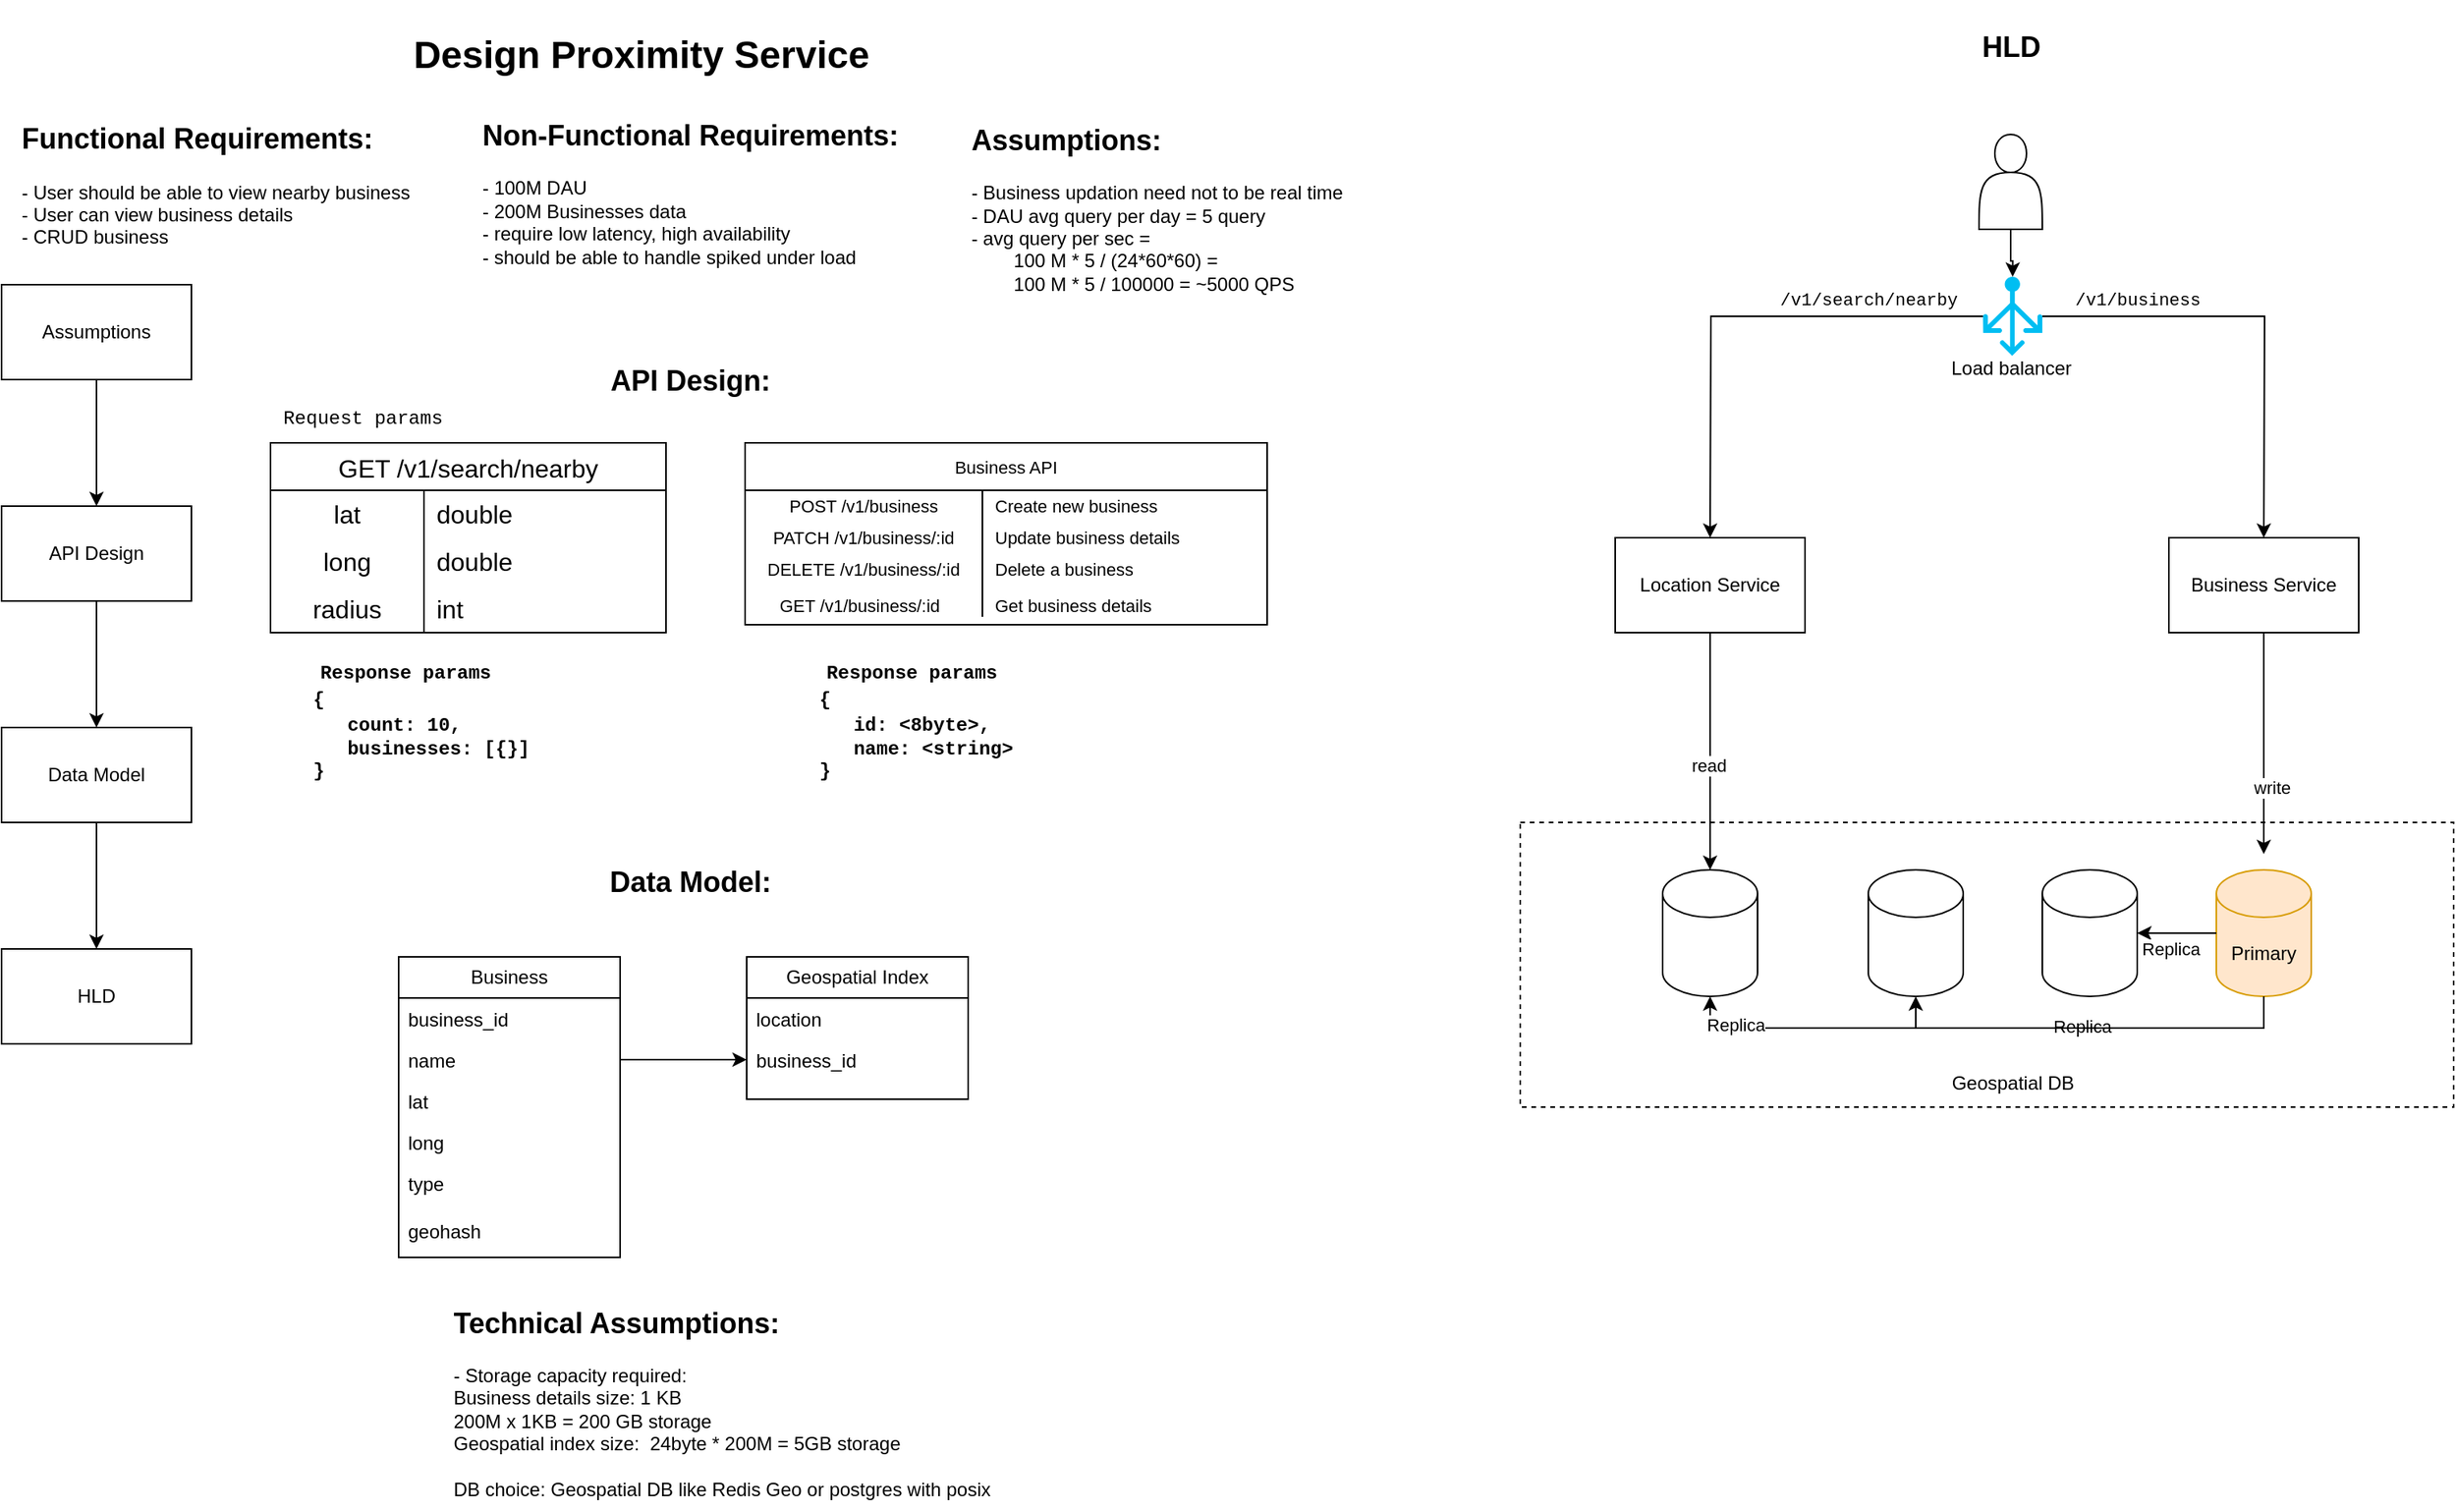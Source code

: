 <mxfile version="23.1.5" type="github">
  <diagram name="Page-1" id="MbEVAt4NnHHUbrUbkBMt">
    <mxGraphModel dx="1122" dy="616" grid="1" gridSize="10" guides="1" tooltips="1" connect="1" arrows="1" fold="1" page="1" pageScale="1" pageWidth="827" pageHeight="1169" math="0" shadow="0">
      <root>
        <mxCell id="0" />
        <mxCell id="1" parent="0" />
        <mxCell id="XMpGwNp4SiRAKkERTzAP-129" value="" style="rounded=0;whiteSpace=wrap;html=1;dashed=1;fillColor=none;" vertex="1" parent="1">
          <mxGeometry x="970" y="540" width="590" height="180" as="geometry" />
        </mxCell>
        <mxCell id="XMpGwNp4SiRAKkERTzAP-1" value="&lt;h1&gt;Design Proximity Service&lt;/h1&gt;" style="text;html=1;align=center;verticalAlign=middle;resizable=0;points=[];autosize=1;strokeColor=none;fillColor=none;" vertex="1" parent="1">
          <mxGeometry x="259" y="20" width="310" height="70" as="geometry" />
        </mxCell>
        <mxCell id="XMpGwNp4SiRAKkERTzAP-2" value="&lt;h2 style=&quot;text-align: left;&quot;&gt;&lt;span style=&quot;background-color: initial;&quot;&gt;Functional Requirements:&lt;/span&gt;&lt;/h2&gt;&lt;div style=&quot;text-align: left;&quot;&gt;&lt;span style=&quot;background-color: initial;&quot;&gt;- User should be able to view nearby business&lt;/span&gt;&lt;/div&gt;&lt;div style=&quot;text-align: left;&quot;&gt;&lt;span style=&quot;background-color: initial;&quot;&gt;- User can view business details&lt;/span&gt;&lt;/div&gt;&lt;div style=&quot;text-align: left;&quot;&gt;&lt;span style=&quot;background-color: initial;&quot;&gt;- CRUD business&lt;/span&gt;&lt;/div&gt;" style="text;html=1;align=center;verticalAlign=middle;resizable=0;points=[];autosize=1;strokeColor=none;fillColor=none;" vertex="1" parent="1">
          <mxGeometry x="10" y="75" width="270" height="110" as="geometry" />
        </mxCell>
        <mxCell id="XMpGwNp4SiRAKkERTzAP-3" value="&lt;h2 style=&quot;text-align: left;&quot;&gt;&lt;span style=&quot;background-color: initial;&quot;&gt;Non-Functional Requirements:&lt;/span&gt;&lt;/h2&gt;&lt;div style=&quot;text-align: left;&quot;&gt;&lt;span style=&quot;background-color: initial;&quot;&gt;- 100M DAU&lt;/span&gt;&lt;/div&gt;&lt;div style=&quot;text-align: left;&quot;&gt;&lt;span style=&quot;background-color: initial;&quot;&gt;- 200M Businesses data&lt;/span&gt;&lt;/div&gt;&lt;div style=&quot;text-align: left;&quot;&gt;&lt;span style=&quot;background-color: initial;&quot;&gt;- require low latency, high availability&lt;/span&gt;&lt;/div&gt;&lt;div style=&quot;text-align: left;&quot;&gt;&lt;span style=&quot;background-color: initial;&quot;&gt;- should be able to handle spiked under load&lt;/span&gt;&lt;/div&gt;" style="text;html=1;align=center;verticalAlign=middle;resizable=0;points=[];autosize=1;strokeColor=none;fillColor=none;" vertex="1" parent="1">
          <mxGeometry x="300" y="75" width="290" height="120" as="geometry" />
        </mxCell>
        <mxCell id="XMpGwNp4SiRAKkERTzAP-4" value="&lt;h2 style=&quot;text-align: left;&quot;&gt;&lt;span style=&quot;background-color: initial;&quot;&gt;Assumptions:&lt;/span&gt;&lt;/h2&gt;&lt;div style=&quot;text-align: left;&quot;&gt;&lt;span style=&quot;background-color: initial;&quot;&gt;- Business updation need not to be real time&lt;/span&gt;&lt;/div&gt;&lt;div style=&quot;text-align: left;&quot;&gt;&lt;span style=&quot;background-color: initial;&quot;&gt;- DAU avg query per day = 5 query&lt;/span&gt;&lt;/div&gt;&lt;div style=&quot;text-align: left;&quot;&gt;&lt;span style=&quot;background-color: initial;&quot;&gt;- avg query per sec =&amp;nbsp;&lt;/span&gt;&lt;/div&gt;&lt;div style=&quot;text-align: left;&quot;&gt;&lt;span style=&quot;background-color: initial;&quot;&gt;&lt;span style=&quot;white-space: pre;&quot;&gt;&#x9;&lt;/span&gt;100 M * 5 / (24*60*60) =&lt;br&gt;&lt;span style=&quot;white-space: pre;&quot;&gt;&#x9;&lt;/span&gt;100 M * 5 / 100000 = ~5000 QPS&lt;br&gt;&lt;/span&gt;&lt;/div&gt;" style="text;html=1;align=center;verticalAlign=middle;resizable=0;points=[];autosize=1;strokeColor=none;fillColor=none;" vertex="1" parent="1">
          <mxGeometry x="610" y="75" width="260" height="140" as="geometry" />
        </mxCell>
        <mxCell id="XMpGwNp4SiRAKkERTzAP-6" value="&lt;h2 style=&quot;text-align: left;&quot;&gt;Data Model:&lt;/h2&gt;&lt;div&gt;&lt;br&gt;&lt;/div&gt;" style="text;html=1;align=center;verticalAlign=middle;resizable=0;points=[];autosize=1;strokeColor=none;fillColor=none;" vertex="1" parent="1">
          <mxGeometry x="380" y="545" width="130" height="80" as="geometry" />
        </mxCell>
        <mxCell id="XMpGwNp4SiRAKkERTzAP-36" style="edgeStyle=orthogonalEdgeStyle;rounded=0;orthogonalLoop=1;jettySize=auto;html=1;" edge="1" parent="1" source="XMpGwNp4SiRAKkERTzAP-25">
          <mxGeometry relative="1" as="geometry">
            <mxPoint x="481" y="690" as="targetPoint" />
          </mxGeometry>
        </mxCell>
        <mxCell id="XMpGwNp4SiRAKkERTzAP-35" value="" style="group" vertex="1" connectable="0" parent="1">
          <mxGeometry x="481" y="625" width="140" height="110" as="geometry" />
        </mxCell>
        <mxCell id="XMpGwNp4SiRAKkERTzAP-29" value="Geospatial Index" style="swimlane;fontStyle=0;childLayout=stackLayout;horizontal=1;startSize=26;fillColor=none;horizontalStack=0;resizeParent=1;resizeParentMax=0;resizeLast=0;collapsible=1;marginBottom=0;whiteSpace=wrap;html=1;container=1;movable=1;resizable=1;rotatable=1;deletable=1;editable=1;locked=0;connectable=1;" vertex="1" parent="XMpGwNp4SiRAKkERTzAP-35">
          <mxGeometry width="140" height="90" as="geometry" />
        </mxCell>
        <mxCell id="XMpGwNp4SiRAKkERTzAP-32" value="business_id" style="text;strokeColor=none;fillColor=none;align=left;verticalAlign=top;spacingLeft=4;spacingRight=4;overflow=hidden;rotatable=0;points=[[0,0.5],[1,0.5]];portConstraint=eastwest;whiteSpace=wrap;html=1;" vertex="1" parent="XMpGwNp4SiRAKkERTzAP-35">
          <mxGeometry y="52" width="140" height="26" as="geometry" />
        </mxCell>
        <mxCell id="XMpGwNp4SiRAKkERTzAP-31" value="location" style="text;strokeColor=none;fillColor=none;align=left;verticalAlign=top;spacingLeft=4;spacingRight=4;overflow=hidden;rotatable=0;points=[[0,0.5],[1,0.5]];portConstraint=eastwest;whiteSpace=wrap;html=1;" vertex="1" parent="XMpGwNp4SiRAKkERTzAP-35">
          <mxGeometry y="26" width="140" height="26" as="geometry" />
        </mxCell>
        <mxCell id="XMpGwNp4SiRAKkERTzAP-37" value="" style="group;movable=1;resizable=1;rotatable=1;deletable=1;editable=1;locked=0;connectable=1;" vertex="1" connectable="0" parent="1">
          <mxGeometry x="261" y="625" width="140" height="190" as="geometry" />
        </mxCell>
        <mxCell id="XMpGwNp4SiRAKkERTzAP-23" value="Business" style="swimlane;fontStyle=0;childLayout=stackLayout;horizontal=1;startSize=26;fillColor=none;horizontalStack=0;resizeParent=1;resizeParentMax=0;resizeLast=0;collapsible=1;marginBottom=0;whiteSpace=wrap;html=1;container=0;movable=0;resizable=0;rotatable=0;deletable=0;editable=0;locked=1;connectable=0;" vertex="1" parent="XMpGwNp4SiRAKkERTzAP-37">
          <mxGeometry width="140" height="190" as="geometry" />
        </mxCell>
        <mxCell id="XMpGwNp4SiRAKkERTzAP-24" value="business_id" style="text;strokeColor=none;fillColor=none;align=left;verticalAlign=top;spacingLeft=4;spacingRight=4;overflow=hidden;rotatable=1;points=[[0,0.5],[1,0.5]];portConstraint=eastwest;whiteSpace=wrap;html=1;movable=1;resizable=1;deletable=1;editable=1;locked=0;connectable=1;" vertex="1" parent="XMpGwNp4SiRAKkERTzAP-37">
          <mxGeometry y="26" width="140" height="26" as="geometry" />
        </mxCell>
        <mxCell id="XMpGwNp4SiRAKkERTzAP-25" value="name" style="text;strokeColor=none;fillColor=none;align=left;verticalAlign=top;spacingLeft=4;spacingRight=4;overflow=hidden;rotatable=0;points=[[0,0.5],[1,0.5]];portConstraint=eastwest;whiteSpace=wrap;html=1;movable=0;resizable=0;deletable=0;editable=0;locked=1;connectable=0;" vertex="1" parent="XMpGwNp4SiRAKkERTzAP-37">
          <mxGeometry y="52" width="140" height="26" as="geometry" />
        </mxCell>
        <mxCell id="XMpGwNp4SiRAKkERTzAP-26" value="lat" style="text;strokeColor=none;fillColor=none;align=left;verticalAlign=top;spacingLeft=4;spacingRight=4;overflow=hidden;rotatable=0;points=[[0,0.5],[1,0.5]];portConstraint=eastwest;whiteSpace=wrap;html=1;movable=0;resizable=0;deletable=0;editable=0;locked=1;connectable=0;" vertex="1" parent="XMpGwNp4SiRAKkERTzAP-37">
          <mxGeometry y="78" width="140" height="26" as="geometry" />
        </mxCell>
        <mxCell id="XMpGwNp4SiRAKkERTzAP-27" value="long" style="text;strokeColor=none;fillColor=none;align=left;verticalAlign=top;spacingLeft=4;spacingRight=4;overflow=hidden;rotatable=0;points=[[0,0.5],[1,0.5]];portConstraint=eastwest;whiteSpace=wrap;html=1;movable=0;resizable=0;deletable=0;editable=0;locked=1;connectable=0;" vertex="1" parent="XMpGwNp4SiRAKkERTzAP-37">
          <mxGeometry y="104" width="140" height="26" as="geometry" />
        </mxCell>
        <mxCell id="XMpGwNp4SiRAKkERTzAP-28" value="type" style="text;strokeColor=none;fillColor=none;align=left;verticalAlign=top;spacingLeft=4;spacingRight=4;overflow=hidden;rotatable=0;points=[[0,0.5],[1,0.5]];portConstraint=eastwest;whiteSpace=wrap;html=1;movable=0;resizable=0;deletable=0;editable=0;locked=1;connectable=0;" vertex="1" parent="XMpGwNp4SiRAKkERTzAP-37">
          <mxGeometry y="130" width="140" height="26" as="geometry" />
        </mxCell>
        <mxCell id="XMpGwNp4SiRAKkERTzAP-34" value="geohash" style="text;strokeColor=none;fillColor=none;align=left;verticalAlign=top;spacingLeft=4;spacingRight=4;overflow=hidden;rotatable=0;points=[[0,0.5],[1,0.5]];portConstraint=eastwest;whiteSpace=wrap;html=1;movable=0;resizable=0;deletable=0;editable=0;locked=1;connectable=0;" vertex="1" parent="XMpGwNp4SiRAKkERTzAP-37">
          <mxGeometry y="160" width="140" height="26" as="geometry" />
        </mxCell>
        <mxCell id="XMpGwNp4SiRAKkERTzAP-40" value="&lt;h2 style=&quot;text-align: left;&quot;&gt;&lt;span style=&quot;background-color: initial;&quot;&gt;Technical Assumptions:&lt;/span&gt;&lt;/h2&gt;&lt;div style=&quot;text-align: left;&quot;&gt;&lt;span style=&quot;background-color: initial;&quot;&gt;- Storage capacity required:&amp;nbsp;&lt;br&gt;Business details size: 1 KB&lt;/span&gt;&lt;/div&gt;&lt;div style=&quot;text-align: left;&quot;&gt;&lt;span style=&quot;background-color: initial;&quot;&gt;200M x 1KB = 200 GB storage&lt;br&gt;Geospatial index size:&amp;nbsp; 24byte * 200M = 5GB storage&lt;br&gt;&lt;br&gt;DB choice: Geospatial DB like Redis Geo or postgres with posix&lt;/span&gt;&lt;/div&gt;" style="text;html=1;align=center;verticalAlign=middle;resizable=1;points=[];autosize=1;strokeColor=none;fillColor=none;movable=1;rotatable=1;deletable=1;editable=1;locked=0;connectable=1;" vertex="1" parent="1">
          <mxGeometry x="285" y="825" width="360" height="150" as="geometry" />
        </mxCell>
        <mxCell id="XMpGwNp4SiRAKkERTzAP-41" value="&lt;h2 style=&quot;text-align: left;&quot;&gt;&lt;span style=&quot;background-color: initial;&quot;&gt;API Design:&lt;/span&gt;&lt;/h2&gt;&lt;div style=&quot;text-align: left;&quot;&gt;&lt;br&gt;&lt;/div&gt;" style="text;html=1;align=center;verticalAlign=middle;resizable=0;points=[];autosize=1;strokeColor=none;fillColor=none;" vertex="1" parent="1">
          <mxGeometry x="385" y="228" width="120" height="80" as="geometry" />
        </mxCell>
        <mxCell id="XMpGwNp4SiRAKkERTzAP-55" value="GET /v1/search/nearby" style="shape=table;startSize=30;container=1;collapsible=0;childLayout=tableLayout;fixedRows=1;rowLines=0;fontStyle=0;strokeColor=default;fontSize=16;" vertex="1" parent="1">
          <mxGeometry x="180" y="300" width="250" height="120" as="geometry" />
        </mxCell>
        <mxCell id="XMpGwNp4SiRAKkERTzAP-56" value="" style="shape=tableRow;horizontal=0;startSize=0;swimlaneHead=0;swimlaneBody=0;top=0;left=0;bottom=0;right=0;collapsible=0;dropTarget=0;fillColor=none;points=[[0,0.5],[1,0.5]];portConstraint=eastwest;strokeColor=inherit;fontSize=16;" vertex="1" parent="XMpGwNp4SiRAKkERTzAP-55">
          <mxGeometry y="30" width="250" height="30" as="geometry" />
        </mxCell>
        <mxCell id="XMpGwNp4SiRAKkERTzAP-57" value="lat" style="shape=partialRectangle;html=1;whiteSpace=wrap;connectable=0;fillColor=none;top=0;left=0;bottom=0;right=0;overflow=hidden;pointerEvents=1;strokeColor=inherit;fontSize=16;" vertex="1" parent="XMpGwNp4SiRAKkERTzAP-56">
          <mxGeometry width="97" height="30" as="geometry">
            <mxRectangle width="97" height="30" as="alternateBounds" />
          </mxGeometry>
        </mxCell>
        <mxCell id="XMpGwNp4SiRAKkERTzAP-58" value="double" style="shape=partialRectangle;html=1;whiteSpace=wrap;connectable=0;fillColor=none;top=0;left=0;bottom=0;right=0;align=left;spacingLeft=6;overflow=hidden;strokeColor=inherit;fontSize=16;" vertex="1" parent="XMpGwNp4SiRAKkERTzAP-56">
          <mxGeometry x="97" width="153" height="30" as="geometry">
            <mxRectangle width="153" height="30" as="alternateBounds" />
          </mxGeometry>
        </mxCell>
        <mxCell id="XMpGwNp4SiRAKkERTzAP-59" value="" style="shape=tableRow;horizontal=0;startSize=0;swimlaneHead=0;swimlaneBody=0;top=0;left=0;bottom=0;right=0;collapsible=0;dropTarget=0;fillColor=none;points=[[0,0.5],[1,0.5]];portConstraint=eastwest;strokeColor=inherit;fontSize=16;" vertex="1" parent="XMpGwNp4SiRAKkERTzAP-55">
          <mxGeometry y="60" width="250" height="30" as="geometry" />
        </mxCell>
        <mxCell id="XMpGwNp4SiRAKkERTzAP-60" value="long" style="shape=partialRectangle;html=1;whiteSpace=wrap;connectable=0;fillColor=none;top=0;left=0;bottom=0;right=0;overflow=hidden;strokeColor=inherit;fontSize=16;" vertex="1" parent="XMpGwNp4SiRAKkERTzAP-59">
          <mxGeometry width="97" height="30" as="geometry">
            <mxRectangle width="97" height="30" as="alternateBounds" />
          </mxGeometry>
        </mxCell>
        <mxCell id="XMpGwNp4SiRAKkERTzAP-61" value="double" style="shape=partialRectangle;html=1;whiteSpace=wrap;connectable=0;fillColor=none;top=0;left=0;bottom=0;right=0;align=left;spacingLeft=6;overflow=hidden;strokeColor=inherit;fontSize=16;" vertex="1" parent="XMpGwNp4SiRAKkERTzAP-59">
          <mxGeometry x="97" width="153" height="30" as="geometry">
            <mxRectangle width="153" height="30" as="alternateBounds" />
          </mxGeometry>
        </mxCell>
        <mxCell id="XMpGwNp4SiRAKkERTzAP-62" value="" style="shape=tableRow;horizontal=0;startSize=0;swimlaneHead=0;swimlaneBody=0;top=0;left=0;bottom=0;right=0;collapsible=0;dropTarget=0;fillColor=none;points=[[0,0.5],[1,0.5]];portConstraint=eastwest;strokeColor=inherit;fontSize=16;" vertex="1" parent="XMpGwNp4SiRAKkERTzAP-55">
          <mxGeometry y="90" width="250" height="30" as="geometry" />
        </mxCell>
        <mxCell id="XMpGwNp4SiRAKkERTzAP-63" value="radius" style="shape=partialRectangle;html=1;whiteSpace=wrap;connectable=0;fillColor=none;top=0;left=0;bottom=0;right=0;overflow=hidden;strokeColor=inherit;fontSize=16;" vertex="1" parent="XMpGwNp4SiRAKkERTzAP-62">
          <mxGeometry width="97" height="30" as="geometry">
            <mxRectangle width="97" height="30" as="alternateBounds" />
          </mxGeometry>
        </mxCell>
        <mxCell id="XMpGwNp4SiRAKkERTzAP-64" value="int" style="shape=partialRectangle;html=1;whiteSpace=wrap;connectable=0;fillColor=none;top=0;left=0;bottom=0;right=0;align=left;spacingLeft=6;overflow=hidden;strokeColor=inherit;fontSize=16;" vertex="1" parent="XMpGwNp4SiRAKkERTzAP-62">
          <mxGeometry x="97" width="153" height="30" as="geometry">
            <mxRectangle width="153" height="30" as="alternateBounds" />
          </mxGeometry>
        </mxCell>
        <mxCell id="XMpGwNp4SiRAKkERTzAP-85" value="&lt;div style=&quot;&quot;&gt;&lt;span style=&quot;font-family: &amp;quot;Courier New&amp;quot;; background-color: initial;&quot;&gt;&lt;b&gt;{&amp;nbsp;&lt;/b&gt;&lt;/span&gt;&lt;/div&gt;&lt;div style=&quot;&quot;&gt;&lt;span style=&quot;font-family: &amp;quot;Courier New&amp;quot;; background-color: initial;&quot;&gt;&lt;b&gt;&amp;nbsp; &amp;nbsp;count: 10,&lt;/b&gt;&lt;/span&gt;&lt;/div&gt;&lt;div style=&quot;&quot;&gt;&lt;span style=&quot;background-color: initial; font-family: &amp;quot;Courier New&amp;quot;;&quot;&gt;&lt;b&gt;&amp;nbsp; &amp;nbsp;businesses: [{}]&lt;/b&gt;&lt;/span&gt;&lt;/div&gt;&lt;font face=&quot;Courier New&quot;&gt;&lt;div style=&quot;&quot;&gt;&lt;span style=&quot;background-color: initial;&quot;&gt;&lt;b&gt;}&lt;/b&gt;&lt;/span&gt;&lt;/div&gt;&lt;/font&gt;" style="text;html=1;align=left;verticalAlign=middle;resizable=0;points=[];autosize=1;strokeColor=none;fillColor=none;" vertex="1" parent="1">
          <mxGeometry x="205" y="450" width="160" height="70" as="geometry" />
        </mxCell>
        <mxCell id="XMpGwNp4SiRAKkERTzAP-86" value="Request params" style="text;html=1;align=center;verticalAlign=middle;resizable=0;points=[];autosize=1;strokeColor=none;fillColor=none;fontFamily=Courier New;" vertex="1" parent="1">
          <mxGeometry x="178" y="270" width="120" height="30" as="geometry" />
        </mxCell>
        <mxCell id="XMpGwNp4SiRAKkERTzAP-87" value="&lt;font face=&quot;Courier New&quot;&gt;&lt;b&gt;Response params&lt;/b&gt;&lt;/font&gt;" style="text;html=1;align=center;verticalAlign=middle;resizable=0;points=[];autosize=1;strokeColor=none;fillColor=none;" vertex="1" parent="1">
          <mxGeometry x="200" y="430" width="130" height="30" as="geometry" />
        </mxCell>
        <mxCell id="XMpGwNp4SiRAKkERTzAP-88" value="&lt;div style=&quot;&quot;&gt;&lt;span style=&quot;font-family: &amp;quot;Courier New&amp;quot;; background-color: initial;&quot;&gt;&lt;b&gt;{&amp;nbsp;&lt;/b&gt;&lt;/span&gt;&lt;/div&gt;&lt;div style=&quot;&quot;&gt;&lt;span style=&quot;font-family: &amp;quot;Courier New&amp;quot;; background-color: initial;&quot;&gt;&lt;b&gt;&amp;nbsp; &amp;nbsp;id: &amp;lt;8byte&amp;gt;,&lt;br&gt;&amp;nbsp; &amp;nbsp;name: &amp;lt;string&amp;gt;&lt;/b&gt;&lt;/span&gt;&lt;/div&gt;&lt;font face=&quot;Courier New&quot;&gt;&lt;div style=&quot;&quot;&gt;&lt;span style=&quot;background-color: initial;&quot;&gt;&lt;b&gt;}&lt;/b&gt;&lt;/span&gt;&lt;/div&gt;&lt;/font&gt;" style="text;html=1;align=left;verticalAlign=middle;resizable=0;points=[];autosize=1;strokeColor=none;fillColor=none;" vertex="1" parent="1">
          <mxGeometry x="525" y="450" width="150" height="70" as="geometry" />
        </mxCell>
        <mxCell id="XMpGwNp4SiRAKkERTzAP-89" value="&lt;font face=&quot;Courier New&quot;&gt;&lt;b&gt;Response params&lt;/b&gt;&lt;/font&gt;" style="text;html=1;align=center;verticalAlign=middle;resizable=0;points=[];autosize=1;strokeColor=none;fillColor=none;" vertex="1" parent="1">
          <mxGeometry x="520" y="430" width="130" height="30" as="geometry" />
        </mxCell>
        <mxCell id="XMpGwNp4SiRAKkERTzAP-90" value="" style="shape=tableRow;horizontal=0;startSize=0;swimlaneHead=0;swimlaneBody=0;top=0;left=0;bottom=0;right=0;collapsible=0;dropTarget=0;fillColor=none;points=[[0,0.5],[1,0.5]];portConstraint=eastwest;strokeColor=inherit;fontSize=11;" vertex="1" parent="1">
          <mxGeometry x="480" y="390" width="330" height="20" as="geometry" />
        </mxCell>
        <mxCell id="XMpGwNp4SiRAKkERTzAP-95" value="" style="group" vertex="1" connectable="0" parent="1">
          <mxGeometry x="480" y="300" width="330" height="115" as="geometry" />
        </mxCell>
        <mxCell id="XMpGwNp4SiRAKkERTzAP-75" value="Business API" style="shape=table;startSize=30;container=1;collapsible=0;childLayout=tableLayout;fixedRows=1;rowLines=0;fontStyle=0;strokeColor=default;fontSize=11;movable=1;resizable=1;rotatable=1;deletable=1;editable=1;locked=0;connectable=1;strokeWidth=1;swimlaneLine=1;columnLines=1;" vertex="1" parent="XMpGwNp4SiRAKkERTzAP-95">
          <mxGeometry width="330" height="115" as="geometry" />
        </mxCell>
        <mxCell id="XMpGwNp4SiRAKkERTzAP-76" value="" style="shape=tableRow;horizontal=0;startSize=0;swimlaneHead=0;swimlaneBody=0;top=0;left=0;bottom=0;right=0;collapsible=0;dropTarget=0;fillColor=none;points=[[0,0.5],[1,0.5]];portConstraint=eastwest;strokeColor=inherit;fontSize=11;" vertex="1" parent="XMpGwNp4SiRAKkERTzAP-75">
          <mxGeometry y="30" width="330" height="20" as="geometry" />
        </mxCell>
        <mxCell id="XMpGwNp4SiRAKkERTzAP-77" value="POST /v1/business" style="shape=partialRectangle;html=1;whiteSpace=wrap;connectable=0;fillColor=none;top=0;left=0;bottom=0;right=0;overflow=hidden;pointerEvents=1;strokeColor=inherit;fontSize=11;align=center;" vertex="1" parent="XMpGwNp4SiRAKkERTzAP-76">
          <mxGeometry width="150" height="20" as="geometry">
            <mxRectangle width="150" height="20" as="alternateBounds" />
          </mxGeometry>
        </mxCell>
        <mxCell id="XMpGwNp4SiRAKkERTzAP-78" value="Create new business" style="shape=partialRectangle;html=1;whiteSpace=wrap;connectable=0;fillColor=none;top=0;left=0;bottom=0;right=0;align=left;spacingLeft=6;overflow=hidden;strokeColor=inherit;fontSize=11;" vertex="1" parent="XMpGwNp4SiRAKkERTzAP-76">
          <mxGeometry x="150" width="180" height="20" as="geometry">
            <mxRectangle width="180" height="20" as="alternateBounds" />
          </mxGeometry>
        </mxCell>
        <mxCell id="XMpGwNp4SiRAKkERTzAP-79" value="" style="shape=tableRow;horizontal=0;startSize=0;swimlaneHead=0;swimlaneBody=0;top=0;left=0;bottom=0;right=0;collapsible=0;dropTarget=0;fillColor=none;points=[[0,0.5],[1,0.5]];portConstraint=eastwest;strokeColor=inherit;fontSize=11;" vertex="1" parent="XMpGwNp4SiRAKkERTzAP-75">
          <mxGeometry y="50" width="330" height="20" as="geometry" />
        </mxCell>
        <mxCell id="XMpGwNp4SiRAKkERTzAP-80" value="PATCH /v1/business/:id" style="shape=partialRectangle;html=1;whiteSpace=wrap;connectable=0;fillColor=none;top=0;left=0;bottom=0;right=0;overflow=hidden;strokeColor=inherit;fontSize=11;align=center;" vertex="1" parent="XMpGwNp4SiRAKkERTzAP-79">
          <mxGeometry width="150" height="20" as="geometry">
            <mxRectangle width="150" height="20" as="alternateBounds" />
          </mxGeometry>
        </mxCell>
        <mxCell id="XMpGwNp4SiRAKkERTzAP-81" value="Update business details" style="shape=partialRectangle;html=1;whiteSpace=wrap;connectable=0;fillColor=none;top=0;left=0;bottom=0;right=0;align=left;spacingLeft=6;overflow=hidden;strokeColor=inherit;fontSize=11;" vertex="1" parent="XMpGwNp4SiRAKkERTzAP-79">
          <mxGeometry x="150" width="180" height="20" as="geometry">
            <mxRectangle width="180" height="20" as="alternateBounds" />
          </mxGeometry>
        </mxCell>
        <mxCell id="XMpGwNp4SiRAKkERTzAP-82" value="" style="shape=tableRow;horizontal=0;startSize=0;swimlaneHead=0;swimlaneBody=0;top=0;left=0;bottom=0;right=0;collapsible=0;dropTarget=0;fillColor=none;points=[[0,0.5],[1,0.5]];portConstraint=eastwest;strokeColor=inherit;fontSize=11;" vertex="1" parent="XMpGwNp4SiRAKkERTzAP-75">
          <mxGeometry y="70" width="330" height="20" as="geometry" />
        </mxCell>
        <mxCell id="XMpGwNp4SiRAKkERTzAP-83" value="DELETE /v1/business/:id" style="shape=partialRectangle;html=1;whiteSpace=wrap;connectable=0;fillColor=none;top=0;left=0;bottom=0;right=0;overflow=hidden;strokeColor=inherit;fontSize=11;align=center;" vertex="1" parent="XMpGwNp4SiRAKkERTzAP-82">
          <mxGeometry width="150" height="20" as="geometry">
            <mxRectangle width="150" height="20" as="alternateBounds" />
          </mxGeometry>
        </mxCell>
        <mxCell id="XMpGwNp4SiRAKkERTzAP-84" value="Delete a business" style="shape=partialRectangle;html=1;whiteSpace=wrap;connectable=0;fillColor=none;top=0;left=0;bottom=0;right=0;align=left;spacingLeft=6;overflow=hidden;strokeColor=inherit;fontSize=11;" vertex="1" parent="XMpGwNp4SiRAKkERTzAP-82">
          <mxGeometry x="150" width="180" height="20" as="geometry">
            <mxRectangle width="180" height="20" as="alternateBounds" />
          </mxGeometry>
        </mxCell>
        <mxCell id="XMpGwNp4SiRAKkERTzAP-93" value="GET /v1/business/:id" style="shape=partialRectangle;html=1;whiteSpace=wrap;connectable=0;fillColor=none;top=0;left=0;bottom=0;right=0;overflow=hidden;strokeColor=inherit;fontSize=11;align=center;" vertex="1" parent="XMpGwNp4SiRAKkERTzAP-95">
          <mxGeometry y="93" width="145" height="20" as="geometry">
            <mxRectangle width="145" height="20" as="alternateBounds" />
          </mxGeometry>
        </mxCell>
        <mxCell id="XMpGwNp4SiRAKkERTzAP-92" value="Get business details" style="shape=partialRectangle;html=1;whiteSpace=wrap;connectable=0;top=0;left=0;bottom=0;right=0;align=left;spacingLeft=6;overflow=hidden;fontSize=11;labelBorderColor=none;labelBackgroundColor=none;perimeterSpacing=0;fillColor=none;gradientColor=none;strokeColor=none;" vertex="1" parent="XMpGwNp4SiRAKkERTzAP-95">
          <mxGeometry x="150" y="93" width="180" height="20" as="geometry">
            <mxRectangle width="185" height="20" as="alternateBounds" />
          </mxGeometry>
        </mxCell>
        <mxCell id="XMpGwNp4SiRAKkERTzAP-96" value="" style="endArrow=none;html=1;rounded=0;" edge="1" parent="XMpGwNp4SiRAKkERTzAP-95">
          <mxGeometry width="50" height="50" relative="1" as="geometry">
            <mxPoint x="150" y="110" as="sourcePoint" />
            <mxPoint x="150" y="80" as="targetPoint" />
          </mxGeometry>
        </mxCell>
        <mxCell id="XMpGwNp4SiRAKkERTzAP-99" value="" style="edgeStyle=orthogonalEdgeStyle;rounded=0;orthogonalLoop=1;jettySize=auto;html=1;" edge="1" parent="1" source="XMpGwNp4SiRAKkERTzAP-97" target="XMpGwNp4SiRAKkERTzAP-98">
          <mxGeometry relative="1" as="geometry" />
        </mxCell>
        <mxCell id="XMpGwNp4SiRAKkERTzAP-97" value="Assumptions" style="rounded=0;whiteSpace=wrap;html=1;" vertex="1" parent="1">
          <mxGeometry x="10" y="200" width="120" height="60" as="geometry" />
        </mxCell>
        <mxCell id="XMpGwNp4SiRAKkERTzAP-101" value="" style="edgeStyle=orthogonalEdgeStyle;rounded=0;orthogonalLoop=1;jettySize=auto;html=1;" edge="1" parent="1" source="XMpGwNp4SiRAKkERTzAP-98" target="XMpGwNp4SiRAKkERTzAP-100">
          <mxGeometry relative="1" as="geometry" />
        </mxCell>
        <mxCell id="XMpGwNp4SiRAKkERTzAP-98" value="API Design" style="rounded=0;whiteSpace=wrap;html=1;" vertex="1" parent="1">
          <mxGeometry x="10" y="340" width="120" height="60" as="geometry" />
        </mxCell>
        <mxCell id="XMpGwNp4SiRAKkERTzAP-103" value="" style="edgeStyle=orthogonalEdgeStyle;rounded=0;orthogonalLoop=1;jettySize=auto;html=1;" edge="1" parent="1" source="XMpGwNp4SiRAKkERTzAP-100" target="XMpGwNp4SiRAKkERTzAP-102">
          <mxGeometry relative="1" as="geometry" />
        </mxCell>
        <mxCell id="XMpGwNp4SiRAKkERTzAP-100" value="Data Model" style="rounded=0;whiteSpace=wrap;html=1;" vertex="1" parent="1">
          <mxGeometry x="10" y="480" width="120" height="60" as="geometry" />
        </mxCell>
        <mxCell id="XMpGwNp4SiRAKkERTzAP-102" value="HLD" style="rounded=0;whiteSpace=wrap;html=1;" vertex="1" parent="1">
          <mxGeometry x="10" y="620" width="120" height="60" as="geometry" />
        </mxCell>
        <mxCell id="XMpGwNp4SiRAKkERTzAP-104" value="&lt;h2 style=&quot;text-align: left;&quot;&gt;HLD&lt;/h2&gt;" style="text;html=1;align=center;verticalAlign=middle;resizable=0;points=[];autosize=1;strokeColor=none;fillColor=none;" vertex="1" parent="1">
          <mxGeometry x="1250" y="20" width="60" height="60" as="geometry" />
        </mxCell>
        <mxCell id="XMpGwNp4SiRAKkERTzAP-105" value="" style="shape=actor;whiteSpace=wrap;html=1;" vertex="1" parent="1">
          <mxGeometry x="1260" y="105" width="40" height="60" as="geometry" />
        </mxCell>
        <mxCell id="XMpGwNp4SiRAKkERTzAP-109" style="edgeStyle=orthogonalEdgeStyle;rounded=0;orthogonalLoop=1;jettySize=auto;html=1;" edge="1" parent="1" source="XMpGwNp4SiRAKkERTzAP-107">
          <mxGeometry relative="1" as="geometry">
            <mxPoint x="1090" y="360" as="targetPoint" />
          </mxGeometry>
        </mxCell>
        <mxCell id="XMpGwNp4SiRAKkERTzAP-131" value="&lt;font face=&quot;Courier New&quot;&gt;/v1/search/nearby&lt;/font&gt;" style="edgeLabel;html=1;align=center;verticalAlign=middle;resizable=0;points=[];" vertex="1" connectable="0" parent="XMpGwNp4SiRAKkERTzAP-109">
          <mxGeometry x="-0.386" relative="1" as="geometry">
            <mxPoint x="23" y="-10" as="offset" />
          </mxGeometry>
        </mxCell>
        <mxCell id="XMpGwNp4SiRAKkERTzAP-112" style="edgeStyle=orthogonalEdgeStyle;rounded=0;orthogonalLoop=1;jettySize=auto;html=1;" edge="1" parent="1" source="XMpGwNp4SiRAKkERTzAP-107">
          <mxGeometry relative="1" as="geometry">
            <mxPoint x="1440" y="360" as="targetPoint" />
          </mxGeometry>
        </mxCell>
        <mxCell id="XMpGwNp4SiRAKkERTzAP-130" value="/v1/business" style="edgeLabel;html=1;align=center;verticalAlign=middle;resizable=0;points=[];fontFamily=Courier New;" vertex="1" connectable="0" parent="XMpGwNp4SiRAKkERTzAP-112">
          <mxGeometry x="-0.623" y="-1" relative="1" as="geometry">
            <mxPoint x="7" y="-11" as="offset" />
          </mxGeometry>
        </mxCell>
        <mxCell id="XMpGwNp4SiRAKkERTzAP-107" value="" style="verticalLabelPosition=bottom;html=1;verticalAlign=top;align=center;strokeColor=none;fillColor=#00BEF2;shape=mxgraph.azure.load_balancer_generic;pointerEvents=1;" vertex="1" parent="1">
          <mxGeometry x="1262.5" y="195" width="37.5" height="50" as="geometry" />
        </mxCell>
        <mxCell id="XMpGwNp4SiRAKkERTzAP-108" style="edgeStyle=orthogonalEdgeStyle;rounded=0;orthogonalLoop=1;jettySize=auto;html=1;entryX=0.5;entryY=0;entryDx=0;entryDy=0;entryPerimeter=0;" edge="1" parent="1" source="XMpGwNp4SiRAKkERTzAP-105" target="XMpGwNp4SiRAKkERTzAP-107">
          <mxGeometry relative="1" as="geometry" />
        </mxCell>
        <mxCell id="XMpGwNp4SiRAKkERTzAP-111" value="Location Service" style="rounded=0;whiteSpace=wrap;html=1;" vertex="1" parent="1">
          <mxGeometry x="1030" y="360" width="120" height="60" as="geometry" />
        </mxCell>
        <mxCell id="XMpGwNp4SiRAKkERTzAP-115" style="edgeStyle=orthogonalEdgeStyle;rounded=0;orthogonalLoop=1;jettySize=auto;html=1;" edge="1" parent="1" source="XMpGwNp4SiRAKkERTzAP-113">
          <mxGeometry relative="1" as="geometry">
            <mxPoint x="1440" y="560" as="targetPoint" />
          </mxGeometry>
        </mxCell>
        <mxCell id="XMpGwNp4SiRAKkERTzAP-116" value="write" style="edgeLabel;html=1;align=center;verticalAlign=middle;resizable=0;points=[];" vertex="1" connectable="0" parent="XMpGwNp4SiRAKkERTzAP-115">
          <mxGeometry x="0.388" y="4" relative="1" as="geometry">
            <mxPoint y="1" as="offset" />
          </mxGeometry>
        </mxCell>
        <mxCell id="XMpGwNp4SiRAKkERTzAP-113" value="Business Service" style="rounded=0;whiteSpace=wrap;html=1;" vertex="1" parent="1">
          <mxGeometry x="1380" y="360" width="120" height="60" as="geometry" />
        </mxCell>
        <mxCell id="XMpGwNp4SiRAKkERTzAP-114" value="Primary" style="shape=cylinder3;whiteSpace=wrap;html=1;boundedLbl=1;backgroundOutline=1;size=15;fillColor=#ffe6cc;strokeColor=#d79b00;align=center;" vertex="1" parent="1">
          <mxGeometry x="1410" y="570" width="60" height="80" as="geometry" />
        </mxCell>
        <mxCell id="XMpGwNp4SiRAKkERTzAP-117" value="" style="shape=cylinder3;whiteSpace=wrap;html=1;boundedLbl=1;backgroundOutline=1;size=15;align=center;" vertex="1" parent="1">
          <mxGeometry x="1300" y="570" width="60" height="80" as="geometry" />
        </mxCell>
        <mxCell id="XMpGwNp4SiRAKkERTzAP-118" value="" style="shape=cylinder3;whiteSpace=wrap;html=1;boundedLbl=1;backgroundOutline=1;size=15;align=center;" vertex="1" parent="1">
          <mxGeometry x="1190" y="570" width="60" height="80" as="geometry" />
        </mxCell>
        <mxCell id="XMpGwNp4SiRAKkERTzAP-119" value="" style="shape=cylinder3;whiteSpace=wrap;html=1;boundedLbl=1;backgroundOutline=1;size=15;align=center;" vertex="1" parent="1">
          <mxGeometry x="1060" y="570" width="60" height="80" as="geometry" />
        </mxCell>
        <mxCell id="XMpGwNp4SiRAKkERTzAP-121" style="edgeStyle=orthogonalEdgeStyle;rounded=0;orthogonalLoop=1;jettySize=auto;html=1;entryX=0.5;entryY=0;entryDx=0;entryDy=0;entryPerimeter=0;" edge="1" parent="1" source="XMpGwNp4SiRAKkERTzAP-111" target="XMpGwNp4SiRAKkERTzAP-119">
          <mxGeometry relative="1" as="geometry" />
        </mxCell>
        <mxCell id="XMpGwNp4SiRAKkERTzAP-134" value="read" style="edgeLabel;html=1;align=center;verticalAlign=middle;resizable=0;points=[];" vertex="1" connectable="0" parent="XMpGwNp4SiRAKkERTzAP-121">
          <mxGeometry x="0.12" y="-1" relative="1" as="geometry">
            <mxPoint as="offset" />
          </mxGeometry>
        </mxCell>
        <mxCell id="XMpGwNp4SiRAKkERTzAP-123" style="edgeStyle=orthogonalEdgeStyle;rounded=0;orthogonalLoop=1;jettySize=auto;html=1;entryX=1;entryY=0.5;entryDx=0;entryDy=0;entryPerimeter=0;" edge="1" parent="1" source="XMpGwNp4SiRAKkERTzAP-114" target="XMpGwNp4SiRAKkERTzAP-117">
          <mxGeometry relative="1" as="geometry" />
        </mxCell>
        <mxCell id="XMpGwNp4SiRAKkERTzAP-124" value="Replica" style="edgeLabel;html=1;align=center;verticalAlign=middle;resizable=0;points=[];" vertex="1" connectable="0" parent="XMpGwNp4SiRAKkERTzAP-123">
          <mxGeometry x="0.067" y="2" relative="1" as="geometry">
            <mxPoint x="-3" y="8" as="offset" />
          </mxGeometry>
        </mxCell>
        <mxCell id="XMpGwNp4SiRAKkERTzAP-125" style="edgeStyle=orthogonalEdgeStyle;rounded=0;orthogonalLoop=1;jettySize=auto;html=1;entryX=0.5;entryY=1;entryDx=0;entryDy=0;entryPerimeter=0;" edge="1" parent="1" source="XMpGwNp4SiRAKkERTzAP-114" target="XMpGwNp4SiRAKkERTzAP-118">
          <mxGeometry relative="1" as="geometry">
            <mxPoint x="1210" y="670" as="targetPoint" />
            <Array as="points">
              <mxPoint x="1440" y="670" />
              <mxPoint x="1220" y="670" />
            </Array>
          </mxGeometry>
        </mxCell>
        <mxCell id="XMpGwNp4SiRAKkERTzAP-126" value="Replica" style="edgeLabel;html=1;align=center;verticalAlign=middle;resizable=0;points=[];" vertex="1" connectable="0" parent="XMpGwNp4SiRAKkERTzAP-125">
          <mxGeometry x="0.043" y="-1" relative="1" as="geometry">
            <mxPoint as="offset" />
          </mxGeometry>
        </mxCell>
        <mxCell id="XMpGwNp4SiRAKkERTzAP-127" style="edgeStyle=orthogonalEdgeStyle;rounded=0;orthogonalLoop=1;jettySize=auto;html=1;entryX=0.5;entryY=1;entryDx=0;entryDy=0;entryPerimeter=0;" edge="1" parent="1" source="XMpGwNp4SiRAKkERTzAP-114" target="XMpGwNp4SiRAKkERTzAP-119">
          <mxGeometry relative="1" as="geometry">
            <Array as="points">
              <mxPoint x="1440" y="670" />
              <mxPoint x="1090" y="670" />
            </Array>
          </mxGeometry>
        </mxCell>
        <mxCell id="XMpGwNp4SiRAKkERTzAP-128" value="Replica" style="edgeLabel;html=1;align=center;verticalAlign=middle;resizable=0;points=[];" vertex="1" connectable="0" parent="XMpGwNp4SiRAKkERTzAP-127">
          <mxGeometry x="0.819" y="-2" relative="1" as="geometry">
            <mxPoint as="offset" />
          </mxGeometry>
        </mxCell>
        <mxCell id="XMpGwNp4SiRAKkERTzAP-132" value="Load balancer" style="text;html=1;align=center;verticalAlign=middle;resizable=0;points=[];autosize=1;strokeColor=none;fillColor=none;" vertex="1" parent="1">
          <mxGeometry x="1230" y="238" width="100" height="30" as="geometry" />
        </mxCell>
        <mxCell id="XMpGwNp4SiRAKkERTzAP-133" value="Geospatial DB" style="text;html=1;align=center;verticalAlign=middle;resizable=0;points=[];autosize=1;strokeColor=none;fillColor=none;" vertex="1" parent="1">
          <mxGeometry x="1231.25" y="690" width="100" height="30" as="geometry" />
        </mxCell>
      </root>
    </mxGraphModel>
  </diagram>
</mxfile>
